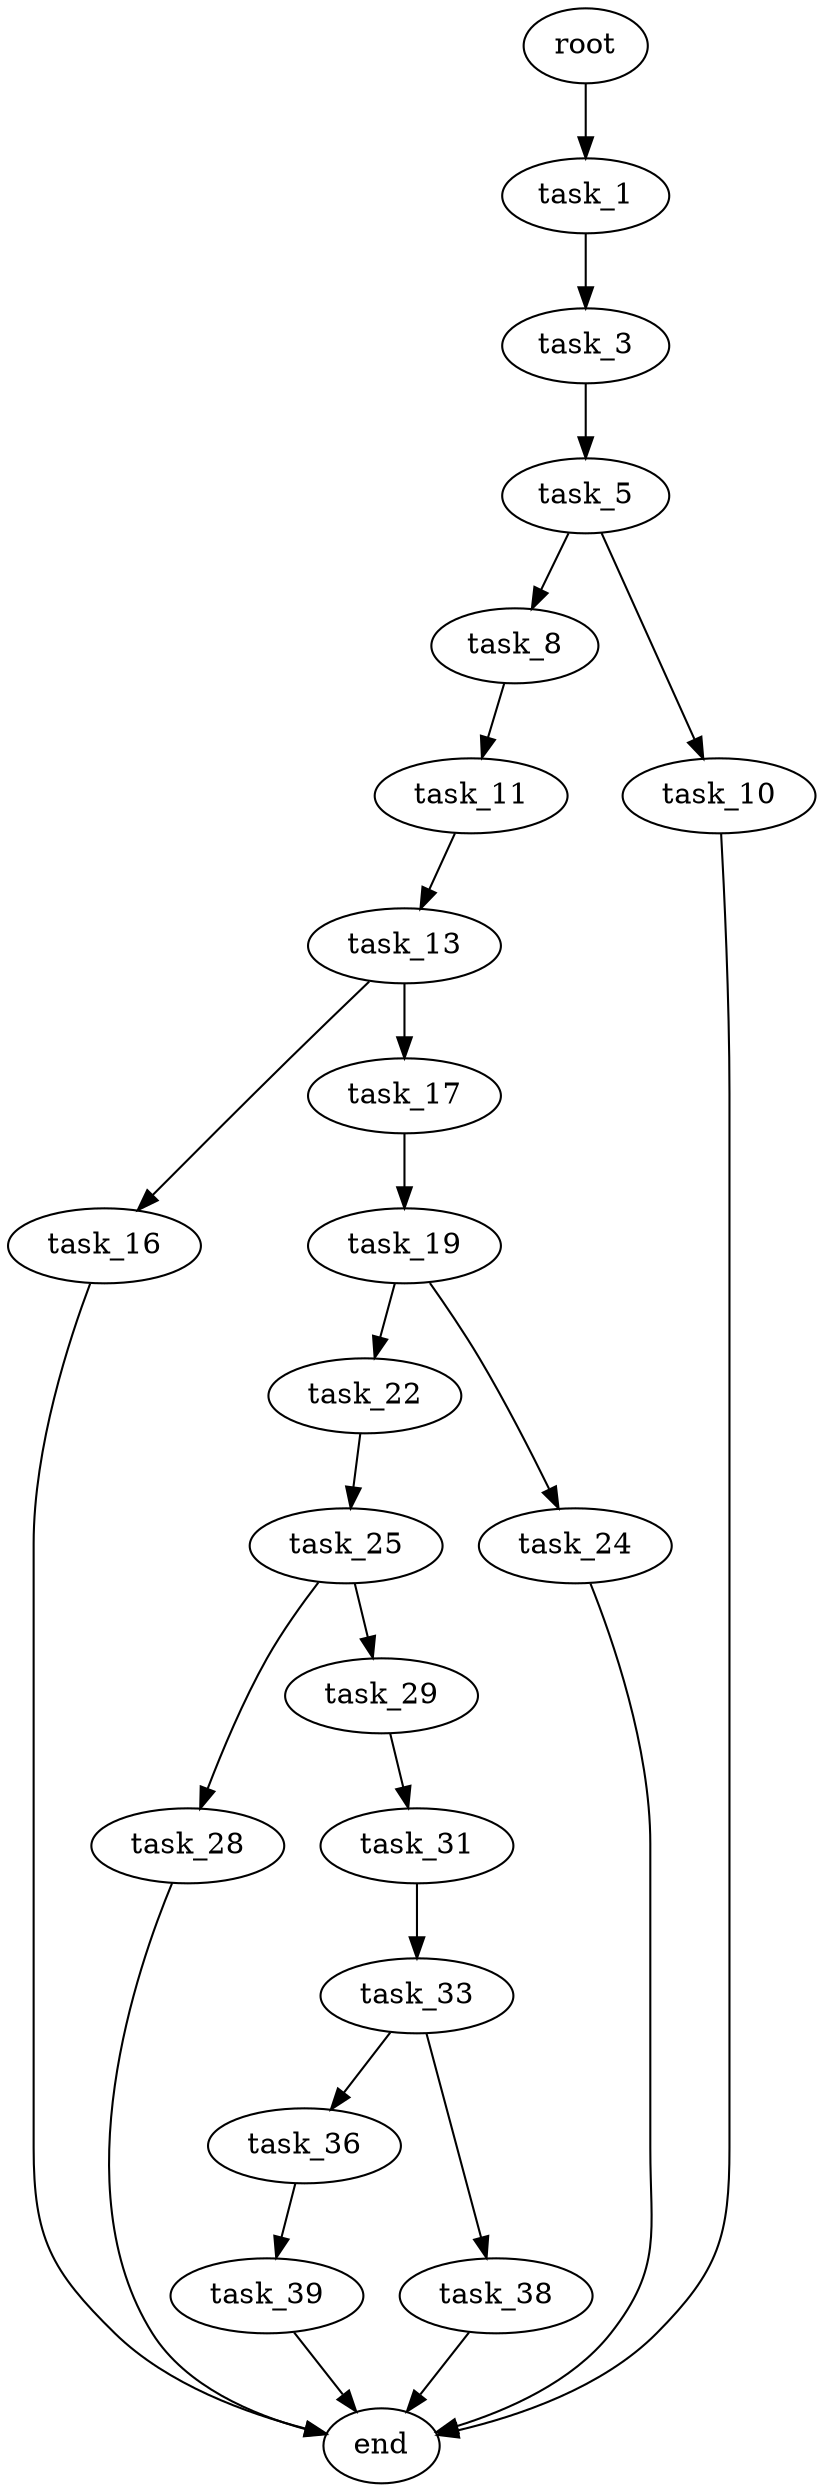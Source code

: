 digraph G {
  root [size="0.000000"];
  task_1 [size="42872172247.000000"];
  task_3 [size="1073741824000.000000"];
  task_5 [size="8589934592.000000"];
  task_8 [size="3168929095.000000"];
  task_10 [size="18846681102.000000"];
  task_11 [size="28991029248.000000"];
  end [size="0.000000"];
  task_13 [size="5869473004.000000"];
  task_16 [size="23057889735.000000"];
  task_17 [size="42508820648.000000"];
  task_19 [size="761853431.000000"];
  task_22 [size="81390686151.000000"];
  task_24 [size="8589934592.000000"];
  task_25 [size="2113072657.000000"];
  task_28 [size="425005623950.000000"];
  task_29 [size="549755813888.000000"];
  task_31 [size="8589934592.000000"];
  task_33 [size="6229785006.000000"];
  task_36 [size="7997258397.000000"];
  task_38 [size="990965479890.000000"];
  task_39 [size="524417778014.000000"];

  root -> task_1 [size="1.000000"];
  task_1 -> task_3 [size="838860800.000000"];
  task_3 -> task_5 [size="838860800.000000"];
  task_5 -> task_8 [size="33554432.000000"];
  task_5 -> task_10 [size="33554432.000000"];
  task_8 -> task_11 [size="75497472.000000"];
  task_10 -> end [size="1.000000"];
  task_11 -> task_13 [size="75497472.000000"];
  task_13 -> task_16 [size="301989888.000000"];
  task_13 -> task_17 [size="301989888.000000"];
  task_16 -> end [size="1.000000"];
  task_17 -> task_19 [size="33554432.000000"];
  task_19 -> task_22 [size="75497472.000000"];
  task_19 -> task_24 [size="75497472.000000"];
  task_22 -> task_25 [size="209715200.000000"];
  task_24 -> end [size="1.000000"];
  task_25 -> task_28 [size="75497472.000000"];
  task_25 -> task_29 [size="75497472.000000"];
  task_28 -> end [size="1.000000"];
  task_29 -> task_31 [size="536870912.000000"];
  task_31 -> task_33 [size="33554432.000000"];
  task_33 -> task_36 [size="301989888.000000"];
  task_33 -> task_38 [size="301989888.000000"];
  task_36 -> task_39 [size="838860800.000000"];
  task_38 -> end [size="1.000000"];
  task_39 -> end [size="1.000000"];
}
